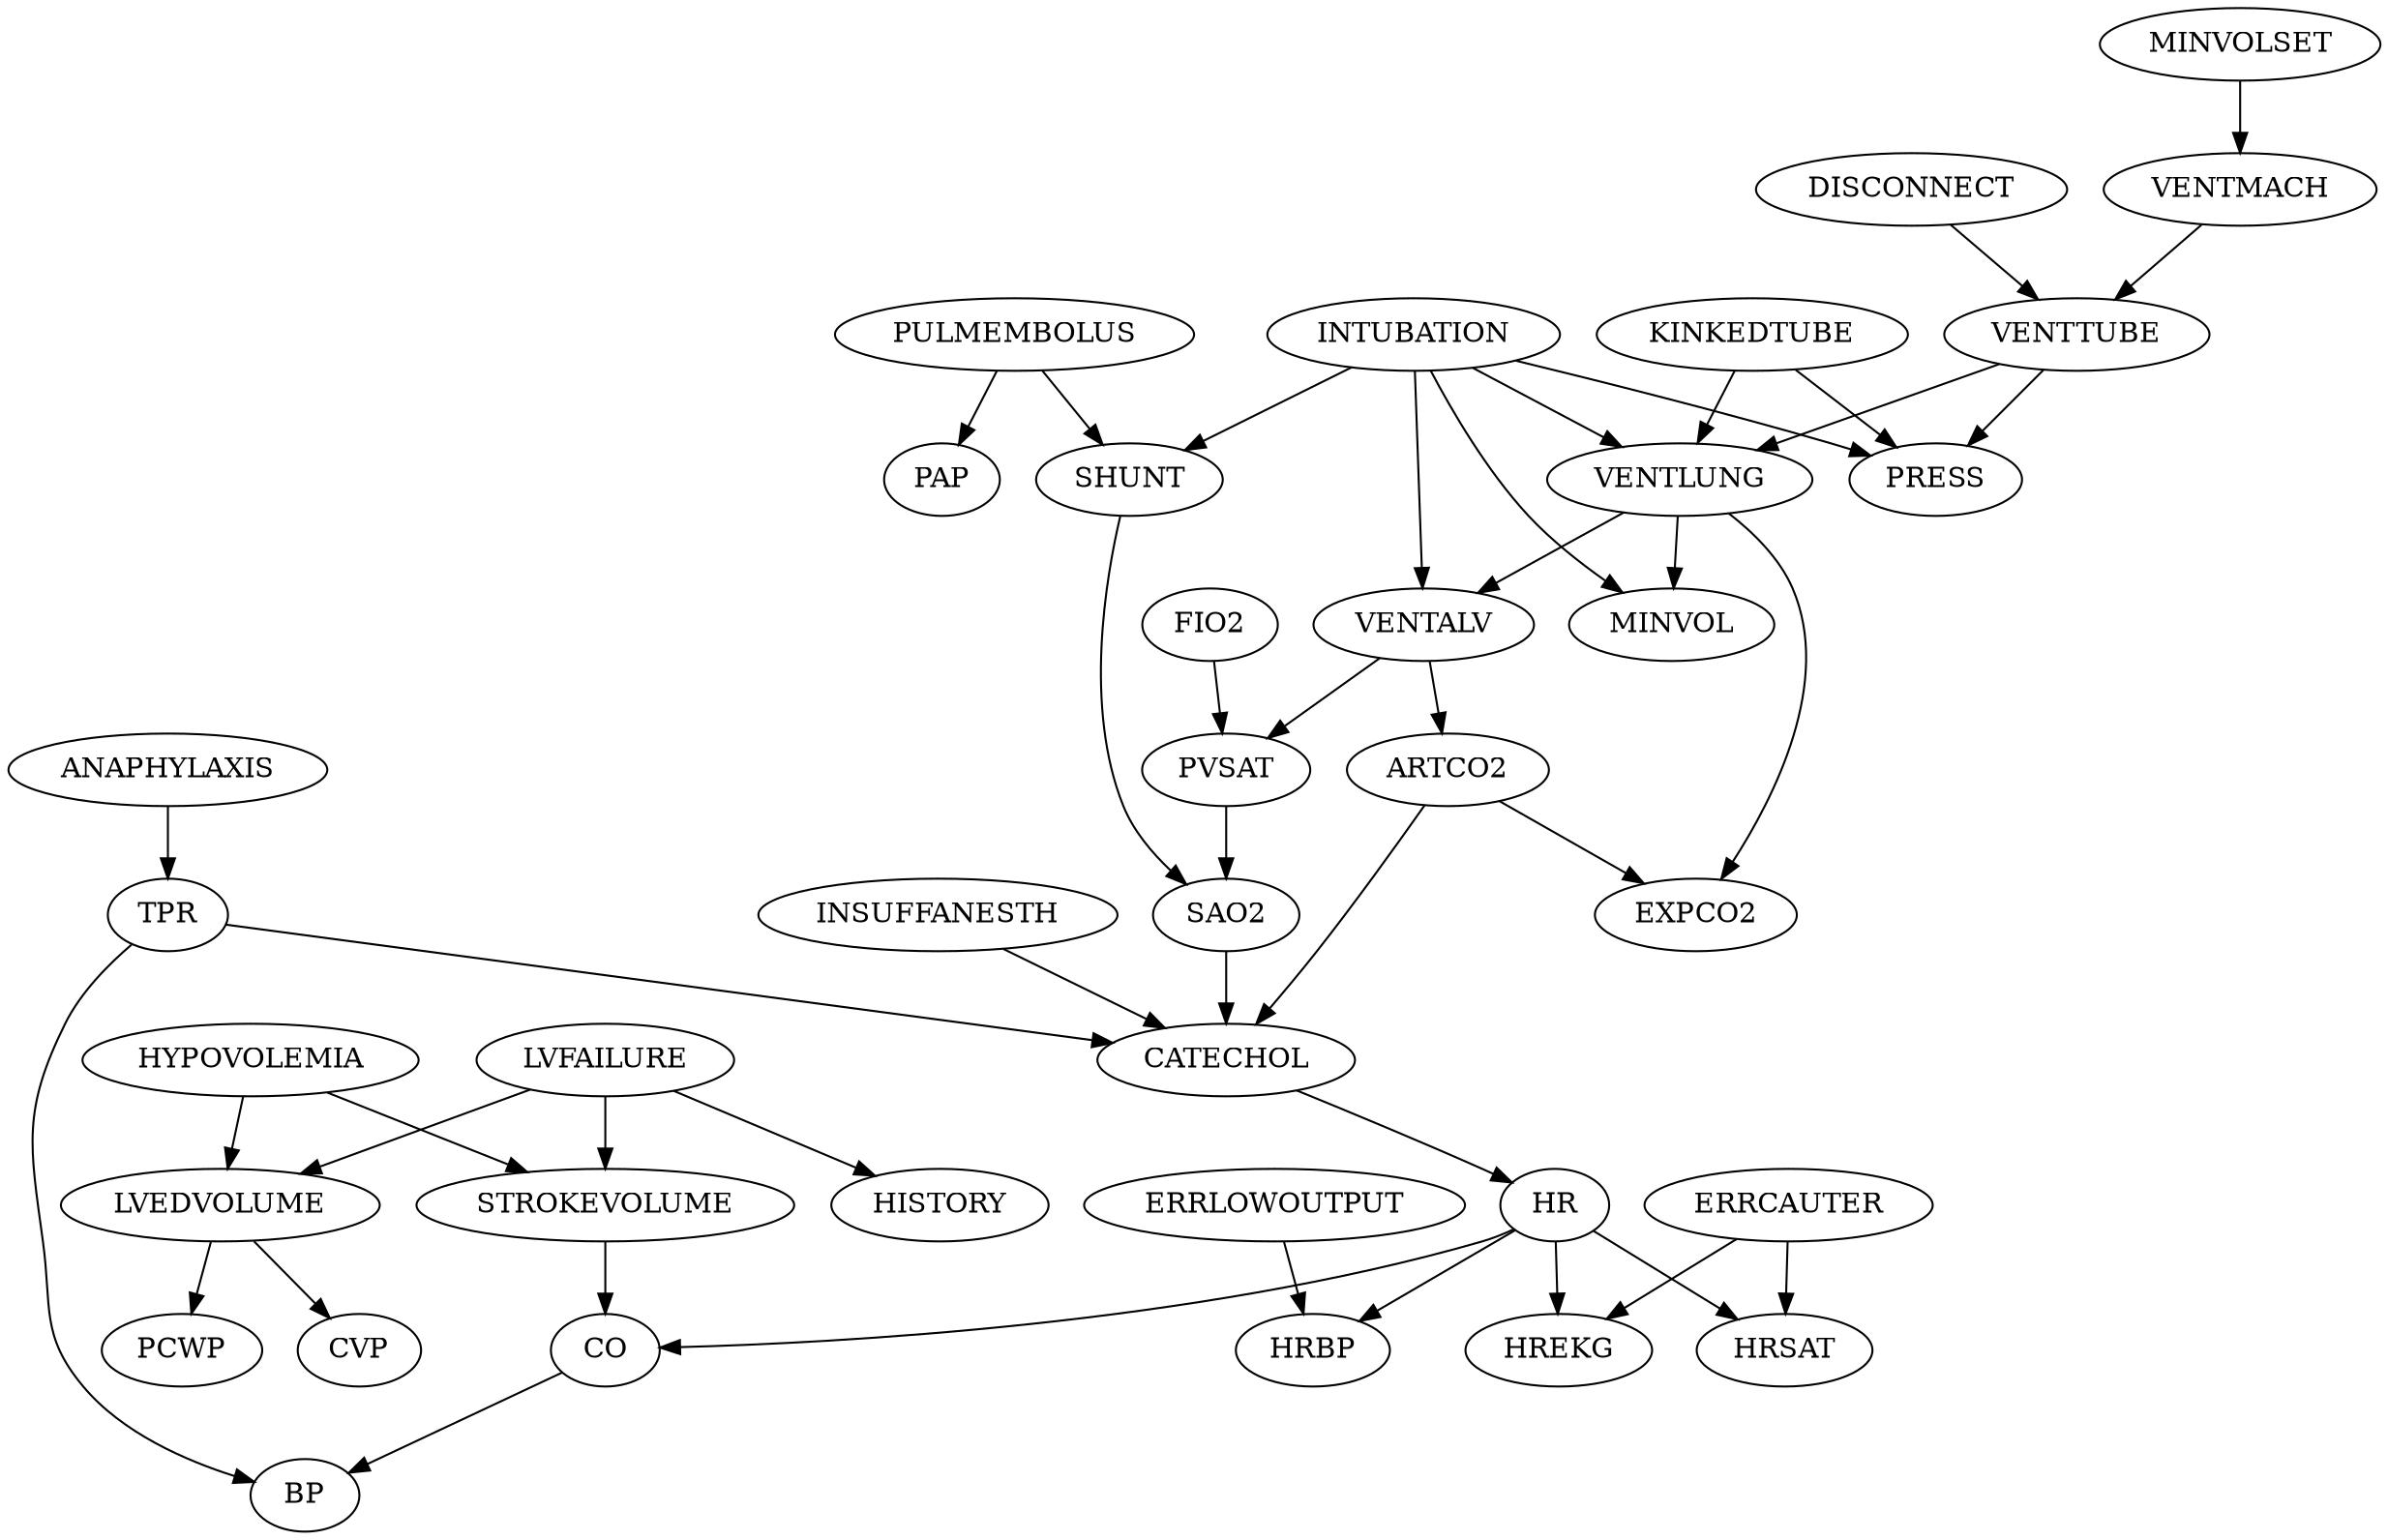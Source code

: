 digraph G {
	"HYPOVOLEMIA" -> "LVEDVOLUME";
	"HYPOVOLEMIA" -> "STROKEVOLUME";
	"LVEDVOLUME" -> "CVP";
	"LVEDVOLUME" -> "PCWP";
	"LVFAILURE" -> "HISTORY";
	"LVFAILURE" -> "LVEDVOLUME";
	"LVFAILURE" -> "STROKEVOLUME";
	"STROKEVOLUME" -> "CO";
	"ERRLOWOUTPUT" -> "HRBP";
	"ERRCAUTER" -> "HREKG";
	"ERRCAUTER" -> "HRSAT";
	"INSUFFANESTH" -> "CATECHOL";
	"ANAPHYLAXIS" -> "TPR";
	"TPR" -> "CATECHOL";
	"TPR" -> "BP";
	"KINKEDTUBE" -> "PRESS";
	"KINKEDTUBE" -> "VENTLUNG";
	"FIO2" -> "PVSAT";
	"PVSAT" -> "SAO2";
	"SAO2" -> "CATECHOL";
	"PULMEMBOLUS" -> "PAP";
	"PULMEMBOLUS" -> "SHUNT";
	"SHUNT" -> "SAO2";
	"INTUBATION" -> "MINVOL";
	"INTUBATION" -> "SHUNT";
	"INTUBATION" -> "PRESS";
	"INTUBATION" -> "VENTLUNG";
	"INTUBATION" -> "VENTALV";
	"DISCONNECT" -> "VENTTUBE";
	"MINVOLSET" -> "VENTMACH";
	"VENTMACH" -> "VENTTUBE";
	"VENTTUBE" -> "PRESS";
	"VENTTUBE" -> "VENTLUNG";
	"VENTLUNG" -> "EXPCO2";
	"VENTLUNG" -> "MINVOL";
	"VENTLUNG" -> "VENTALV";
	"VENTALV" -> "PVSAT";
	"VENTALV" -> "ARTCO2";
	"ARTCO2" -> "EXPCO2";
	"ARTCO2" -> "CATECHOL";
	"CATECHOL" -> "HR";
	"HR" -> "HRBP";
	"HR" -> "HREKG";
	"HR" -> "HRSAT";
	"HR" -> "CO";
	"CO" -> "BP";
}
